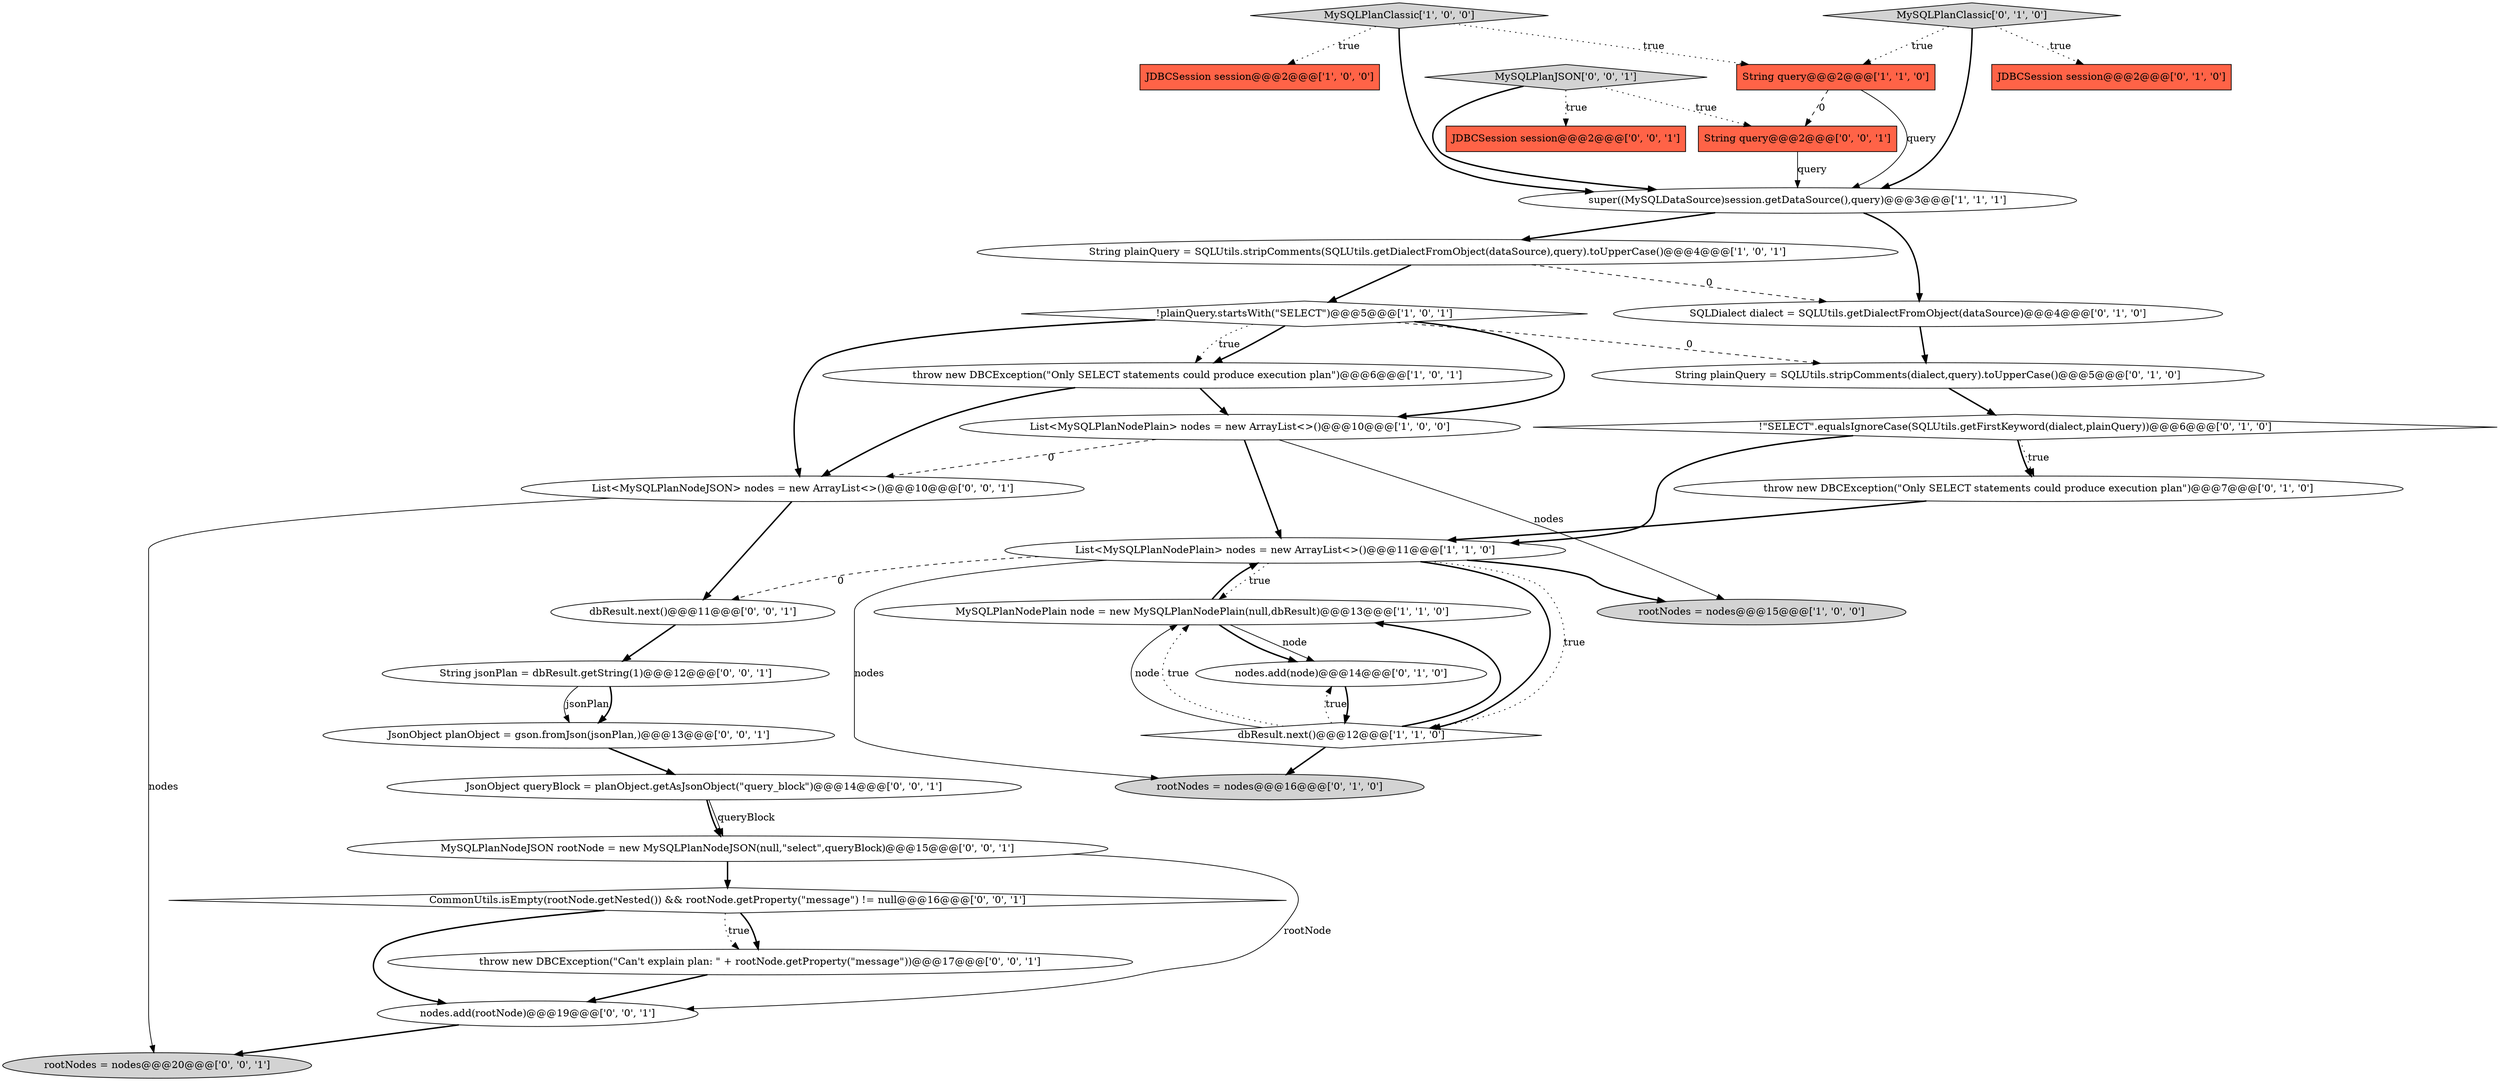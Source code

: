 digraph {
2 [style = filled, label = "JDBCSession session@@@2@@@['1', '0', '0']", fillcolor = tomato, shape = box image = "AAA0AAABBB1BBB"];
27 [style = filled, label = "dbResult.next()@@@11@@@['0', '0', '1']", fillcolor = white, shape = ellipse image = "AAA0AAABBB3BBB"];
12 [style = filled, label = "String plainQuery = SQLUtils.stripComments(dialect,query).toUpperCase()@@@5@@@['0', '1', '0']", fillcolor = white, shape = ellipse image = "AAA1AAABBB2BBB"];
21 [style = filled, label = "MySQLPlanJSON['0', '0', '1']", fillcolor = lightgray, shape = diamond image = "AAA0AAABBB3BBB"];
18 [style = filled, label = "nodes.add(node)@@@14@@@['0', '1', '0']", fillcolor = white, shape = ellipse image = "AAA0AAABBB2BBB"];
15 [style = filled, label = "JDBCSession session@@@2@@@['0', '1', '0']", fillcolor = tomato, shape = box image = "AAA0AAABBB2BBB"];
23 [style = filled, label = "throw new DBCException(\"Can't explain plan: \" + rootNode.getProperty(\"message\"))@@@17@@@['0', '0', '1']", fillcolor = white, shape = ellipse image = "AAA0AAABBB3BBB"];
30 [style = filled, label = "CommonUtils.isEmpty(rootNode.getNested()) && rootNode.getProperty(\"message\") != null@@@16@@@['0', '0', '1']", fillcolor = white, shape = diamond image = "AAA0AAABBB3BBB"];
20 [style = filled, label = "MySQLPlanNodeJSON rootNode = new MySQLPlanNodeJSON(null,\"select\",queryBlock)@@@15@@@['0', '0', '1']", fillcolor = white, shape = ellipse image = "AAA0AAABBB3BBB"];
3 [style = filled, label = "throw new DBCException(\"Only SELECT statements could produce execution plan\")@@@6@@@['1', '0', '1']", fillcolor = white, shape = ellipse image = "AAA0AAABBB1BBB"];
17 [style = filled, label = "MySQLPlanClassic['0', '1', '0']", fillcolor = lightgray, shape = diamond image = "AAA0AAABBB2BBB"];
24 [style = filled, label = "rootNodes = nodes@@@20@@@['0', '0', '1']", fillcolor = lightgray, shape = ellipse image = "AAA0AAABBB3BBB"];
16 [style = filled, label = "!\"SELECT\".equalsIgnoreCase(SQLUtils.getFirstKeyword(dialect,plainQuery))@@@6@@@['0', '1', '0']", fillcolor = white, shape = diamond image = "AAA1AAABBB2BBB"];
31 [style = filled, label = "String jsonPlan = dbResult.getString(1)@@@12@@@['0', '0', '1']", fillcolor = white, shape = ellipse image = "AAA0AAABBB3BBB"];
32 [style = filled, label = "JsonObject queryBlock = planObject.getAsJsonObject(\"query_block\")@@@14@@@['0', '0', '1']", fillcolor = white, shape = ellipse image = "AAA0AAABBB3BBB"];
0 [style = filled, label = "String plainQuery = SQLUtils.stripComments(SQLUtils.getDialectFromObject(dataSource),query).toUpperCase()@@@4@@@['1', '0', '1']", fillcolor = white, shape = ellipse image = "AAA0AAABBB1BBB"];
8 [style = filled, label = "String query@@@2@@@['1', '1', '0']", fillcolor = tomato, shape = box image = "AAA0AAABBB1BBB"];
29 [style = filled, label = "nodes.add(rootNode)@@@19@@@['0', '0', '1']", fillcolor = white, shape = ellipse image = "AAA0AAABBB3BBB"];
19 [style = filled, label = "rootNodes = nodes@@@16@@@['0', '1', '0']", fillcolor = lightgray, shape = ellipse image = "AAA0AAABBB2BBB"];
13 [style = filled, label = "SQLDialect dialect = SQLUtils.getDialectFromObject(dataSource)@@@4@@@['0', '1', '0']", fillcolor = white, shape = ellipse image = "AAA1AAABBB2BBB"];
25 [style = filled, label = "JsonObject planObject = gson.fromJson(jsonPlan,)@@@13@@@['0', '0', '1']", fillcolor = white, shape = ellipse image = "AAA0AAABBB3BBB"];
10 [style = filled, label = "List<MySQLPlanNodePlain> nodes = new ArrayList<>()@@@11@@@['1', '1', '0']", fillcolor = white, shape = ellipse image = "AAA0AAABBB1BBB"];
26 [style = filled, label = "List<MySQLPlanNodeJSON> nodes = new ArrayList<>()@@@10@@@['0', '0', '1']", fillcolor = white, shape = ellipse image = "AAA0AAABBB3BBB"];
22 [style = filled, label = "JDBCSession session@@@2@@@['0', '0', '1']", fillcolor = tomato, shape = box image = "AAA0AAABBB3BBB"];
4 [style = filled, label = "!plainQuery.startsWith(\"SELECT\")@@@5@@@['1', '0', '1']", fillcolor = white, shape = diamond image = "AAA0AAABBB1BBB"];
28 [style = filled, label = "String query@@@2@@@['0', '0', '1']", fillcolor = tomato, shape = box image = "AAA0AAABBB3BBB"];
14 [style = filled, label = "throw new DBCException(\"Only SELECT statements could produce execution plan\")@@@7@@@['0', '1', '0']", fillcolor = white, shape = ellipse image = "AAA0AAABBB2BBB"];
7 [style = filled, label = "List<MySQLPlanNodePlain> nodes = new ArrayList<>()@@@10@@@['1', '0', '0']", fillcolor = white, shape = ellipse image = "AAA0AAABBB1BBB"];
9 [style = filled, label = "MySQLPlanNodePlain node = new MySQLPlanNodePlain(null,dbResult)@@@13@@@['1', '1', '0']", fillcolor = white, shape = ellipse image = "AAA0AAABBB1BBB"];
11 [style = filled, label = "dbResult.next()@@@12@@@['1', '1', '0']", fillcolor = white, shape = diamond image = "AAA0AAABBB1BBB"];
6 [style = filled, label = "MySQLPlanClassic['1', '0', '0']", fillcolor = lightgray, shape = diamond image = "AAA0AAABBB1BBB"];
5 [style = filled, label = "rootNodes = nodes@@@15@@@['1', '0', '0']", fillcolor = lightgray, shape = ellipse image = "AAA0AAABBB1BBB"];
1 [style = filled, label = "super((MySQLDataSource)session.getDataSource(),query)@@@3@@@['1', '1', '1']", fillcolor = white, shape = ellipse image = "AAA0AAABBB1BBB"];
9->18 [style = bold, label=""];
31->25 [style = solid, label="jsonPlan"];
25->32 [style = bold, label=""];
9->18 [style = solid, label="node"];
17->1 [style = bold, label=""];
11->9 [style = dotted, label="true"];
8->28 [style = dashed, label="0"];
0->4 [style = bold, label=""];
4->7 [style = bold, label=""];
4->12 [style = dashed, label="0"];
4->3 [style = dotted, label="true"];
4->26 [style = bold, label=""];
3->26 [style = bold, label=""];
7->10 [style = bold, label=""];
21->28 [style = dotted, label="true"];
16->14 [style = dotted, label="true"];
21->22 [style = dotted, label="true"];
11->9 [style = bold, label=""];
10->11 [style = bold, label=""];
3->7 [style = bold, label=""];
26->27 [style = bold, label=""];
16->10 [style = bold, label=""];
0->13 [style = dashed, label="0"];
12->16 [style = bold, label=""];
32->20 [style = bold, label=""];
11->9 [style = solid, label="node"];
13->12 [style = bold, label=""];
6->8 [style = dotted, label="true"];
17->15 [style = dotted, label="true"];
20->30 [style = bold, label=""];
30->23 [style = dotted, label="true"];
20->29 [style = solid, label="rootNode"];
10->19 [style = solid, label="nodes"];
16->14 [style = bold, label=""];
11->19 [style = bold, label=""];
28->1 [style = solid, label="query"];
30->23 [style = bold, label=""];
10->27 [style = dashed, label="0"];
11->18 [style = dotted, label="true"];
17->8 [style = dotted, label="true"];
32->20 [style = solid, label="queryBlock"];
21->1 [style = bold, label=""];
1->13 [style = bold, label=""];
26->24 [style = solid, label="nodes"];
31->25 [style = bold, label=""];
29->24 [style = bold, label=""];
10->11 [style = dotted, label="true"];
14->10 [style = bold, label=""];
6->2 [style = dotted, label="true"];
23->29 [style = bold, label=""];
8->1 [style = solid, label="query"];
7->26 [style = dashed, label="0"];
4->3 [style = bold, label=""];
6->1 [style = bold, label=""];
10->9 [style = dotted, label="true"];
10->5 [style = bold, label=""];
18->11 [style = bold, label=""];
27->31 [style = bold, label=""];
7->5 [style = solid, label="nodes"];
30->29 [style = bold, label=""];
9->10 [style = bold, label=""];
1->0 [style = bold, label=""];
}
